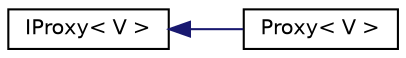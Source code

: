 digraph "Graphical Class Hierarchy"
{
  edge [fontname="Helvetica",fontsize="10",labelfontname="Helvetica",labelfontsize="10"];
  node [fontname="Helvetica",fontsize="10",shape=record];
  rankdir="LR";
  Node1 [label="IProxy\< V \>",height=0.2,width=0.4,color="black", fillcolor="white", style="filled",URL="$class_i_proxy.html",tooltip="интерфейс проски класса "];
  Node1 -> Node2 [dir="back",color="midnightblue",fontsize="10",style="solid",fontname="Helvetica"];
  Node2 [label="Proxy\< V \>",height=0.2,width=0.4,color="black", fillcolor="white", style="filled",URL="$class_proxy.html",tooltip="прокси класс, который будет возвращен объектом Matrix<T, Default, N> при вызове Matrix<T, Default, N>::operator[]. "];
}
